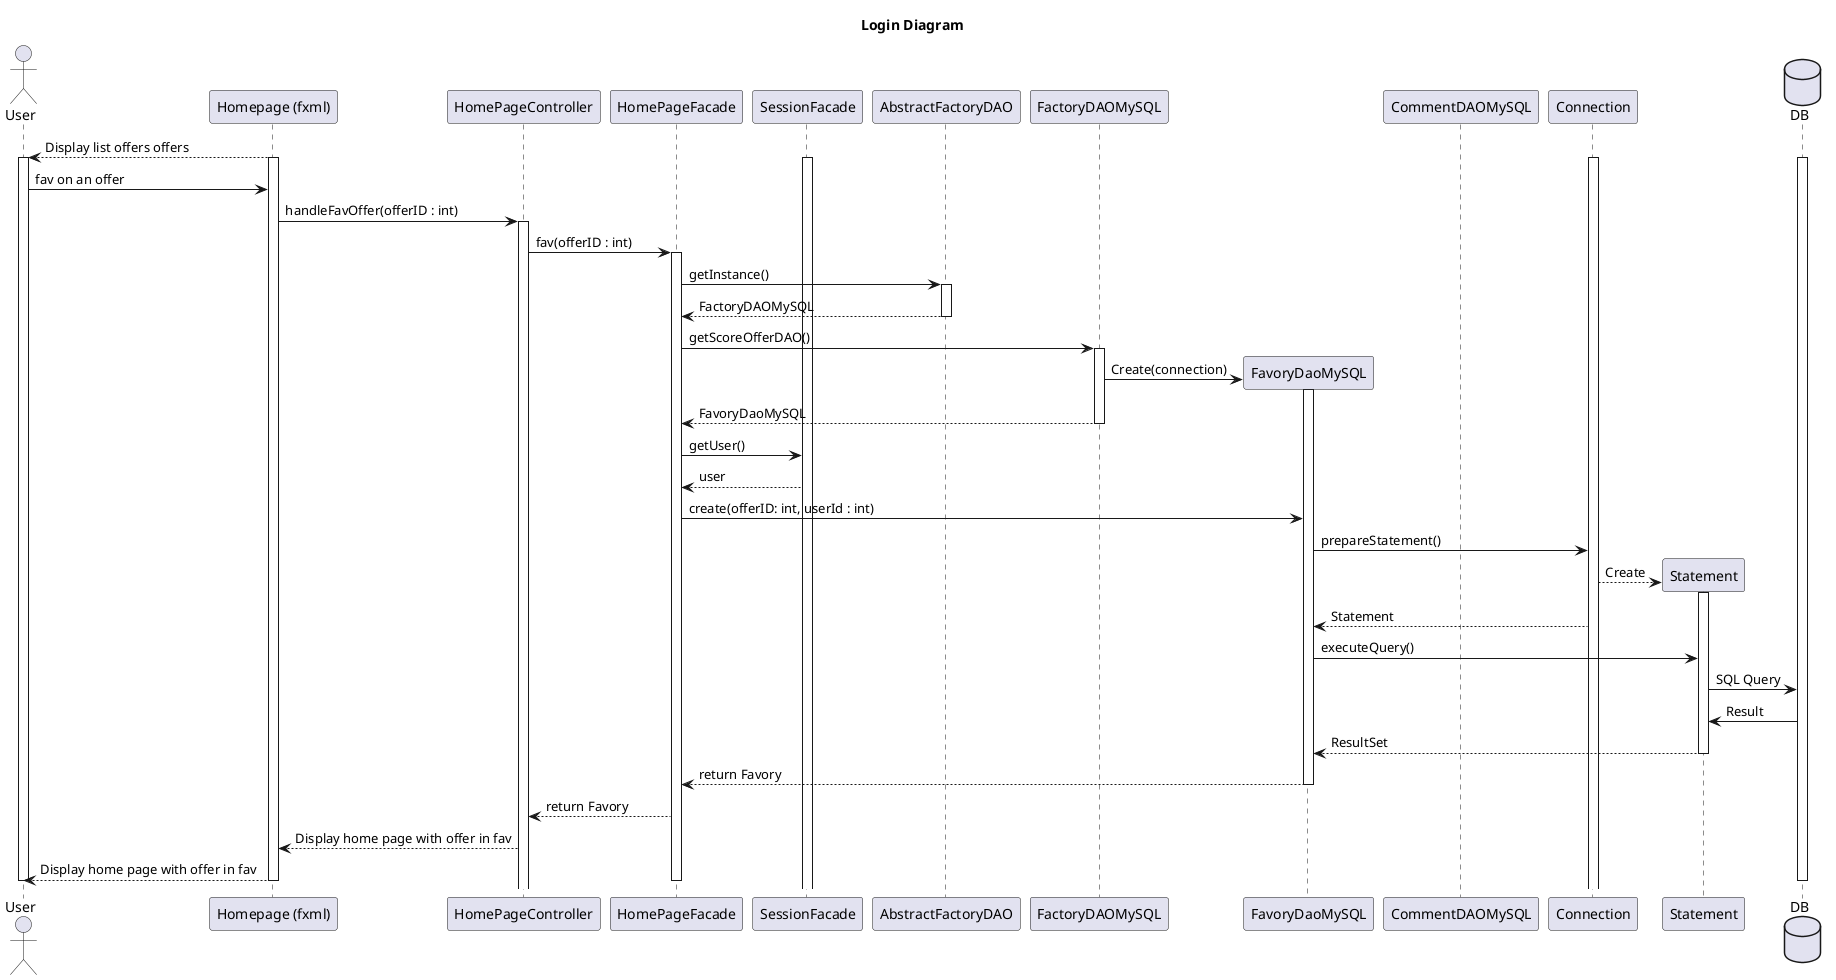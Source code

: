 @startuml
title Login Diagram

actor User
participant "Homepage (fxml)"
participant HomePageController
participant HomePageFacade
participant SessionFacade
participant AbstractFactoryDAO
participant FactoryDAOMySQL
participant FavoryDaoMySQL
participant CommentDAOMySQL
participant Connection
participant Statement
database DB


"Homepage (fxml)"-->User: Display list offers offers

activate "Homepage (fxml)"
activate User
activate DB
activate SessionFacade
activate Connection

User->"Homepage (fxml)": fav on an offer

"Homepage (fxml)"-> HomePageController: handleFavOffer(offerID : int)

activate HomePageController

HomePageController->HomePageFacade: fav(offerID : int)



activate HomePageFacade

HomePageFacade->AbstractFactoryDAO:getInstance()
activate AbstractFactoryDAO


AbstractFactoryDAO--> HomePageFacade : FactoryDAOMySQL
deactivate AbstractFactoryDAO

HomePageFacade -> FactoryDAOMySQL:getScoreOfferDAO()

activate FactoryDAOMySQL

FactoryDAOMySQL->FavoryDaoMySQL **:Create(connection)

activate FavoryDaoMySQL
FactoryDAOMySQL-->HomePageFacade:FavoryDaoMySQL

deactivate FactoryDAOMySQL
HomePageFacade -> SessionFacade : getUser()
SessionFacade --> HomePageFacade : user
HomePageFacade->FavoryDaoMySQL: create(offerID: int, userId : int)

FavoryDaoMySQL->Connection: prepareStatement()


Connection-->Statement **: Create

activate Statement

Connection-->FavoryDaoMySQL: Statement



FavoryDaoMySQL->Statement:executeQuery()

Statement->DB: SQL Query

DB->Statement:Result

Statement-->FavoryDaoMySQL: ResultSet

deactivate Statement

FavoryDaoMySQL-->HomePageFacade: return Favory
deactivate FavoryDaoMySQL


HomePageFacade --> HomePageController : return Favory




HomePageController-->"Homepage (fxml)": Display home page with offer in fav
"Homepage (fxml)" --> User : Display home page with offer in fav
deactivate HomePageFacade
deactivate "Homepage (fxml)"
deactivate DB
deactivate User

@enduml